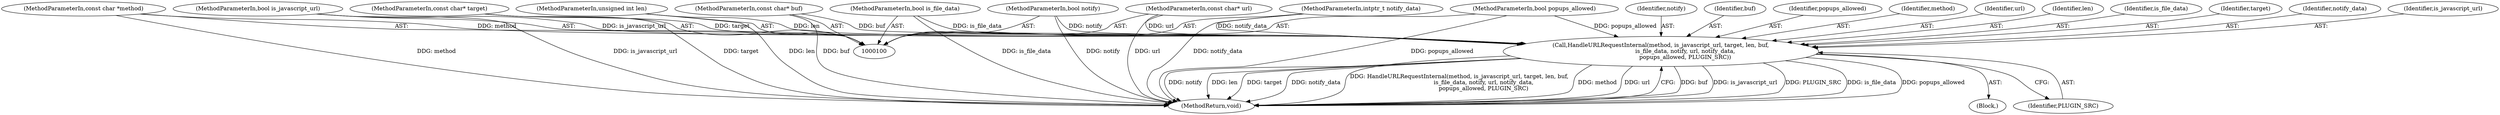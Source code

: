 digraph "1_Chrome_ea3d1d84be3d6f97bf50e76511c9e26af6895533_37@pointer" {
"1000112" [label="(Call,HandleURLRequestInternal(method, is_javascript_url, target, len, buf,\n                           is_file_data, notify, url, notify_data,\n                           popups_allowed, PLUGIN_SRC))"];
"1000101" [label="(MethodParameterIn,const char *method)"];
"1000102" [label="(MethodParameterIn,bool is_javascript_url)"];
"1000103" [label="(MethodParameterIn,const char* target)"];
"1000104" [label="(MethodParameterIn,unsigned int len)"];
"1000105" [label="(MethodParameterIn,const char* buf)"];
"1000106" [label="(MethodParameterIn,bool is_file_data)"];
"1000107" [label="(MethodParameterIn,bool notify)"];
"1000108" [label="(MethodParameterIn,const char* url)"];
"1000109" [label="(MethodParameterIn,intptr_t notify_data)"];
"1000110" [label="(MethodParameterIn,bool popups_allowed)"];
"1000101" [label="(MethodParameterIn,const char *method)"];
"1000112" [label="(Call,HandleURLRequestInternal(method, is_javascript_url, target, len, buf,\n                           is_file_data, notify, url, notify_data,\n                           popups_allowed, PLUGIN_SRC))"];
"1000110" [label="(MethodParameterIn,bool popups_allowed)"];
"1000119" [label="(Identifier,notify)"];
"1000117" [label="(Identifier,buf)"];
"1000109" [label="(MethodParameterIn,intptr_t notify_data)"];
"1000122" [label="(Identifier,popups_allowed)"];
"1000113" [label="(Identifier,method)"];
"1000120" [label="(Identifier,url)"];
"1000108" [label="(MethodParameterIn,const char* url)"];
"1000104" [label="(MethodParameterIn,unsigned int len)"];
"1000107" [label="(MethodParameterIn,bool notify)"];
"1000116" [label="(Identifier,len)"];
"1000118" [label="(Identifier,is_file_data)"];
"1000115" [label="(Identifier,target)"];
"1000121" [label="(Identifier,notify_data)"];
"1000114" [label="(Identifier,is_javascript_url)"];
"1000106" [label="(MethodParameterIn,bool is_file_data)"];
"1000105" [label="(MethodParameterIn,const char* buf)"];
"1000123" [label="(Identifier,PLUGIN_SRC)"];
"1000103" [label="(MethodParameterIn,const char* target)"];
"1000124" [label="(MethodReturn,void)"];
"1000102" [label="(MethodParameterIn,bool is_javascript_url)"];
"1000111" [label="(Block,)"];
"1000112" -> "1000111"  [label="AST: "];
"1000112" -> "1000123"  [label="CFG: "];
"1000113" -> "1000112"  [label="AST: "];
"1000114" -> "1000112"  [label="AST: "];
"1000115" -> "1000112"  [label="AST: "];
"1000116" -> "1000112"  [label="AST: "];
"1000117" -> "1000112"  [label="AST: "];
"1000118" -> "1000112"  [label="AST: "];
"1000119" -> "1000112"  [label="AST: "];
"1000120" -> "1000112"  [label="AST: "];
"1000121" -> "1000112"  [label="AST: "];
"1000122" -> "1000112"  [label="AST: "];
"1000123" -> "1000112"  [label="AST: "];
"1000124" -> "1000112"  [label="CFG: "];
"1000112" -> "1000124"  [label="DDG: buf"];
"1000112" -> "1000124"  [label="DDG: is_javascript_url"];
"1000112" -> "1000124"  [label="DDG: PLUGIN_SRC"];
"1000112" -> "1000124"  [label="DDG: is_file_data"];
"1000112" -> "1000124"  [label="DDG: popups_allowed"];
"1000112" -> "1000124"  [label="DDG: notify"];
"1000112" -> "1000124"  [label="DDG: len"];
"1000112" -> "1000124"  [label="DDG: target"];
"1000112" -> "1000124"  [label="DDG: notify_data"];
"1000112" -> "1000124"  [label="DDG: HandleURLRequestInternal(method, is_javascript_url, target, len, buf,\n                           is_file_data, notify, url, notify_data,\n                           popups_allowed, PLUGIN_SRC)"];
"1000112" -> "1000124"  [label="DDG: method"];
"1000112" -> "1000124"  [label="DDG: url"];
"1000101" -> "1000112"  [label="DDG: method"];
"1000102" -> "1000112"  [label="DDG: is_javascript_url"];
"1000103" -> "1000112"  [label="DDG: target"];
"1000104" -> "1000112"  [label="DDG: len"];
"1000105" -> "1000112"  [label="DDG: buf"];
"1000106" -> "1000112"  [label="DDG: is_file_data"];
"1000107" -> "1000112"  [label="DDG: notify"];
"1000108" -> "1000112"  [label="DDG: url"];
"1000109" -> "1000112"  [label="DDG: notify_data"];
"1000110" -> "1000112"  [label="DDG: popups_allowed"];
"1000101" -> "1000100"  [label="AST: "];
"1000101" -> "1000124"  [label="DDG: method"];
"1000102" -> "1000100"  [label="AST: "];
"1000102" -> "1000124"  [label="DDG: is_javascript_url"];
"1000103" -> "1000100"  [label="AST: "];
"1000103" -> "1000124"  [label="DDG: target"];
"1000104" -> "1000100"  [label="AST: "];
"1000104" -> "1000124"  [label="DDG: len"];
"1000105" -> "1000100"  [label="AST: "];
"1000105" -> "1000124"  [label="DDG: buf"];
"1000106" -> "1000100"  [label="AST: "];
"1000106" -> "1000124"  [label="DDG: is_file_data"];
"1000107" -> "1000100"  [label="AST: "];
"1000107" -> "1000124"  [label="DDG: notify"];
"1000108" -> "1000100"  [label="AST: "];
"1000108" -> "1000124"  [label="DDG: url"];
"1000109" -> "1000100"  [label="AST: "];
"1000109" -> "1000124"  [label="DDG: notify_data"];
"1000110" -> "1000100"  [label="AST: "];
"1000110" -> "1000124"  [label="DDG: popups_allowed"];
}

